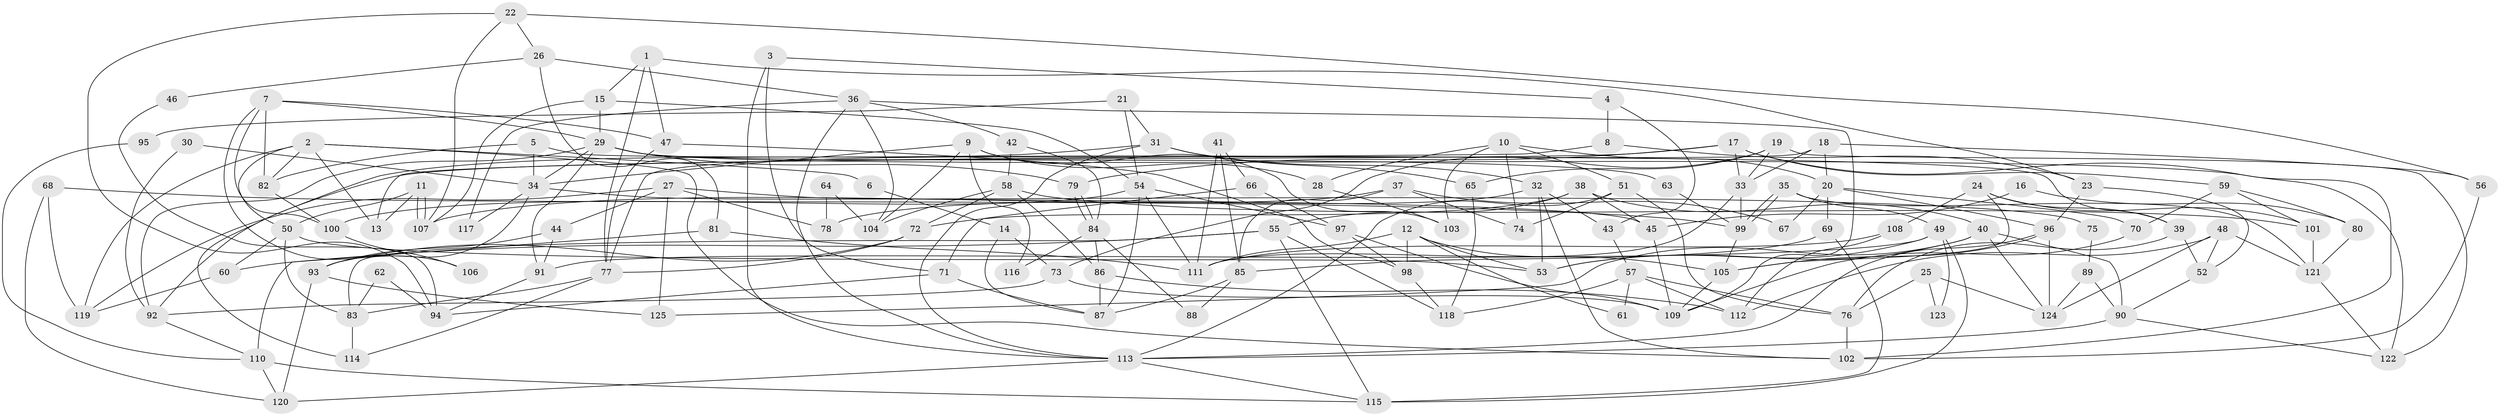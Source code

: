 // coarse degree distribution, {4: 0.1891891891891892, 3: 0.16216216216216217, 7: 0.08108108108108109, 5: 0.21621621621621623, 6: 0.02702702702702703, 2: 0.08108108108108109, 9: 0.05405405405405406, 12: 0.02702702702702703, 8: 0.05405405405405406, 1: 0.02702702702702703, 13: 0.05405405405405406, 10: 0.02702702702702703}
// Generated by graph-tools (version 1.1) at 2025/52/03/04/25 21:52:47]
// undirected, 125 vertices, 250 edges
graph export_dot {
graph [start="1"]
  node [color=gray90,style=filled];
  1;
  2;
  3;
  4;
  5;
  6;
  7;
  8;
  9;
  10;
  11;
  12;
  13;
  14;
  15;
  16;
  17;
  18;
  19;
  20;
  21;
  22;
  23;
  24;
  25;
  26;
  27;
  28;
  29;
  30;
  31;
  32;
  33;
  34;
  35;
  36;
  37;
  38;
  39;
  40;
  41;
  42;
  43;
  44;
  45;
  46;
  47;
  48;
  49;
  50;
  51;
  52;
  53;
  54;
  55;
  56;
  57;
  58;
  59;
  60;
  61;
  62;
  63;
  64;
  65;
  66;
  67;
  68;
  69;
  70;
  71;
  72;
  73;
  74;
  75;
  76;
  77;
  78;
  79;
  80;
  81;
  82;
  83;
  84;
  85;
  86;
  87;
  88;
  89;
  90;
  91;
  92;
  93;
  94;
  95;
  96;
  97;
  98;
  99;
  100;
  101;
  102;
  103;
  104;
  105;
  106;
  107;
  108;
  109;
  110;
  111;
  112;
  113;
  114;
  115;
  116;
  117;
  118;
  119;
  120;
  121;
  122;
  123;
  124;
  125;
  1 -- 23;
  1 -- 15;
  1 -- 47;
  1 -- 77;
  2 -- 82;
  2 -- 102;
  2 -- 6;
  2 -- 13;
  2 -- 50;
  2 -- 119;
  3 -- 71;
  3 -- 113;
  3 -- 4;
  4 -- 43;
  4 -- 8;
  5 -- 82;
  5 -- 34;
  5 -- 39;
  6 -- 14;
  7 -- 29;
  7 -- 47;
  7 -- 82;
  7 -- 100;
  7 -- 106;
  8 -- 13;
  8 -- 23;
  9 -- 28;
  9 -- 34;
  9 -- 103;
  9 -- 104;
  9 -- 116;
  10 -- 74;
  10 -- 51;
  10 -- 20;
  10 -- 28;
  10 -- 103;
  11 -- 107;
  11 -- 107;
  11 -- 50;
  11 -- 13;
  12 -- 105;
  12 -- 98;
  12 -- 53;
  12 -- 61;
  12 -- 111;
  14 -- 73;
  14 -- 87;
  15 -- 107;
  15 -- 54;
  15 -- 29;
  16 -- 80;
  16 -- 45;
  17 -- 92;
  17 -- 33;
  17 -- 59;
  17 -- 79;
  17 -- 102;
  18 -- 20;
  18 -- 77;
  18 -- 33;
  18 -- 56;
  19 -- 73;
  19 -- 65;
  19 -- 33;
  19 -- 122;
  20 -- 70;
  20 -- 67;
  20 -- 69;
  20 -- 96;
  21 -- 31;
  21 -- 54;
  21 -- 95;
  22 -- 26;
  22 -- 94;
  22 -- 56;
  22 -- 107;
  23 -- 52;
  23 -- 96;
  24 -- 105;
  24 -- 39;
  24 -- 101;
  24 -- 108;
  25 -- 124;
  25 -- 76;
  25 -- 123;
  26 -- 81;
  26 -- 36;
  26 -- 46;
  27 -- 44;
  27 -- 119;
  27 -- 45;
  27 -- 78;
  27 -- 125;
  28 -- 103;
  29 -- 79;
  29 -- 34;
  29 -- 63;
  29 -- 91;
  29 -- 92;
  29 -- 122;
  30 -- 34;
  30 -- 92;
  31 -- 32;
  31 -- 113;
  31 -- 65;
  31 -- 114;
  32 -- 102;
  32 -- 53;
  32 -- 43;
  32 -- 78;
  33 -- 99;
  33 -- 111;
  34 -- 93;
  34 -- 75;
  34 -- 117;
  35 -- 121;
  35 -- 99;
  35 -- 99;
  35 -- 49;
  36 -- 113;
  36 -- 109;
  36 -- 42;
  36 -- 104;
  36 -- 117;
  37 -- 85;
  37 -- 107;
  37 -- 67;
  37 -- 74;
  38 -- 40;
  38 -- 72;
  38 -- 45;
  38 -- 55;
  39 -- 52;
  39 -- 76;
  40 -- 53;
  40 -- 90;
  40 -- 124;
  40 -- 125;
  41 -- 85;
  41 -- 111;
  41 -- 66;
  42 -- 84;
  42 -- 58;
  43 -- 57;
  44 -- 91;
  44 -- 93;
  45 -- 109;
  46 -- 94;
  47 -- 77;
  47 -- 98;
  48 -- 121;
  48 -- 124;
  48 -- 52;
  48 -- 112;
  49 -- 53;
  49 -- 91;
  49 -- 115;
  49 -- 123;
  50 -- 83;
  50 -- 53;
  50 -- 60;
  51 -- 113;
  51 -- 76;
  51 -- 74;
  52 -- 90;
  54 -- 97;
  54 -- 111;
  54 -- 87;
  54 -- 100;
  55 -- 60;
  55 -- 83;
  55 -- 115;
  55 -- 118;
  56 -- 102;
  57 -- 112;
  57 -- 76;
  57 -- 61;
  57 -- 118;
  58 -- 104;
  58 -- 72;
  58 -- 86;
  58 -- 101;
  59 -- 101;
  59 -- 70;
  59 -- 80;
  60 -- 119;
  62 -- 94;
  62 -- 83;
  63 -- 99;
  64 -- 78;
  64 -- 104;
  65 -- 118;
  66 -- 97;
  66 -- 71;
  68 -- 120;
  68 -- 99;
  68 -- 119;
  69 -- 115;
  69 -- 85;
  70 -- 109;
  71 -- 87;
  71 -- 94;
  72 -- 77;
  72 -- 93;
  73 -- 92;
  73 -- 109;
  75 -- 89;
  76 -- 102;
  77 -- 83;
  77 -- 114;
  79 -- 84;
  79 -- 84;
  80 -- 121;
  81 -- 111;
  81 -- 110;
  82 -- 100;
  83 -- 114;
  84 -- 86;
  84 -- 88;
  84 -- 116;
  85 -- 87;
  85 -- 88;
  86 -- 112;
  86 -- 87;
  89 -- 90;
  89 -- 124;
  90 -- 113;
  90 -- 122;
  91 -- 94;
  92 -- 110;
  93 -- 125;
  93 -- 120;
  95 -- 110;
  96 -- 105;
  96 -- 113;
  96 -- 124;
  97 -- 109;
  97 -- 98;
  98 -- 118;
  99 -- 105;
  100 -- 106;
  101 -- 121;
  105 -- 109;
  108 -- 111;
  108 -- 112;
  110 -- 115;
  110 -- 120;
  113 -- 115;
  113 -- 120;
  121 -- 122;
}
